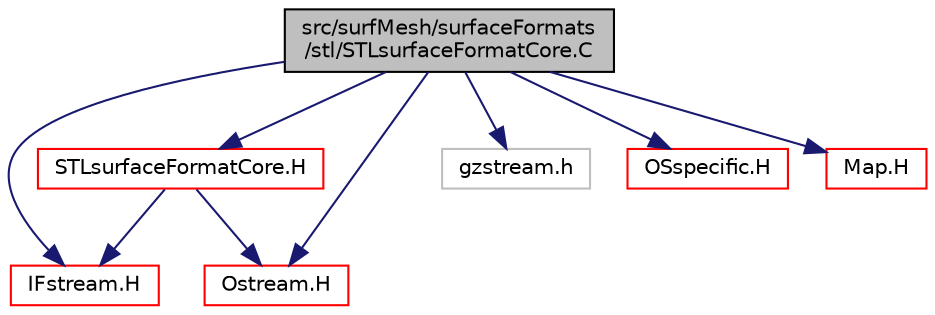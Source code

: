 digraph "src/surfMesh/surfaceFormats/stl/STLsurfaceFormatCore.C"
{
  bgcolor="transparent";
  edge [fontname="Helvetica",fontsize="10",labelfontname="Helvetica",labelfontsize="10"];
  node [fontname="Helvetica",fontsize="10",shape=record];
  Node1 [label="src/surfMesh/surfaceFormats\l/stl/STLsurfaceFormatCore.C",height=0.2,width=0.4,color="black", fillcolor="grey75", style="filled", fontcolor="black"];
  Node1 -> Node2 [color="midnightblue",fontsize="10",style="solid",fontname="Helvetica"];
  Node2 [label="STLsurfaceFormatCore.H",height=0.2,width=0.4,color="red",URL="$a09860.html"];
  Node2 -> Node3 [color="midnightblue",fontsize="10",style="solid",fontname="Helvetica"];
  Node3 [label="IFstream.H",height=0.2,width=0.4,color="red",URL="$a07769.html"];
  Node2 -> Node4 [color="midnightblue",fontsize="10",style="solid",fontname="Helvetica"];
  Node4 [label="Ostream.H",height=0.2,width=0.4,color="red",URL="$a07784.html"];
  Node1 -> Node5 [color="midnightblue",fontsize="10",style="solid",fontname="Helvetica"];
  Node5 [label="gzstream.h",height=0.2,width=0.4,color="grey75"];
  Node1 -> Node6 [color="midnightblue",fontsize="10",style="solid",fontname="Helvetica"];
  Node6 [label="OSspecific.H",height=0.2,width=0.4,color="red",URL="$a08211.html",tooltip="Functions used by OpenFOAM that are specific to POSIX compliant operating systems and need to be repl..."];
  Node1 -> Node7 [color="midnightblue",fontsize="10",style="solid",fontname="Helvetica"];
  Node7 [label="Map.H",height=0.2,width=0.4,color="red",URL="$a07579.html"];
  Node1 -> Node3 [color="midnightblue",fontsize="10",style="solid",fontname="Helvetica"];
  Node1 -> Node4 [color="midnightblue",fontsize="10",style="solid",fontname="Helvetica"];
}
